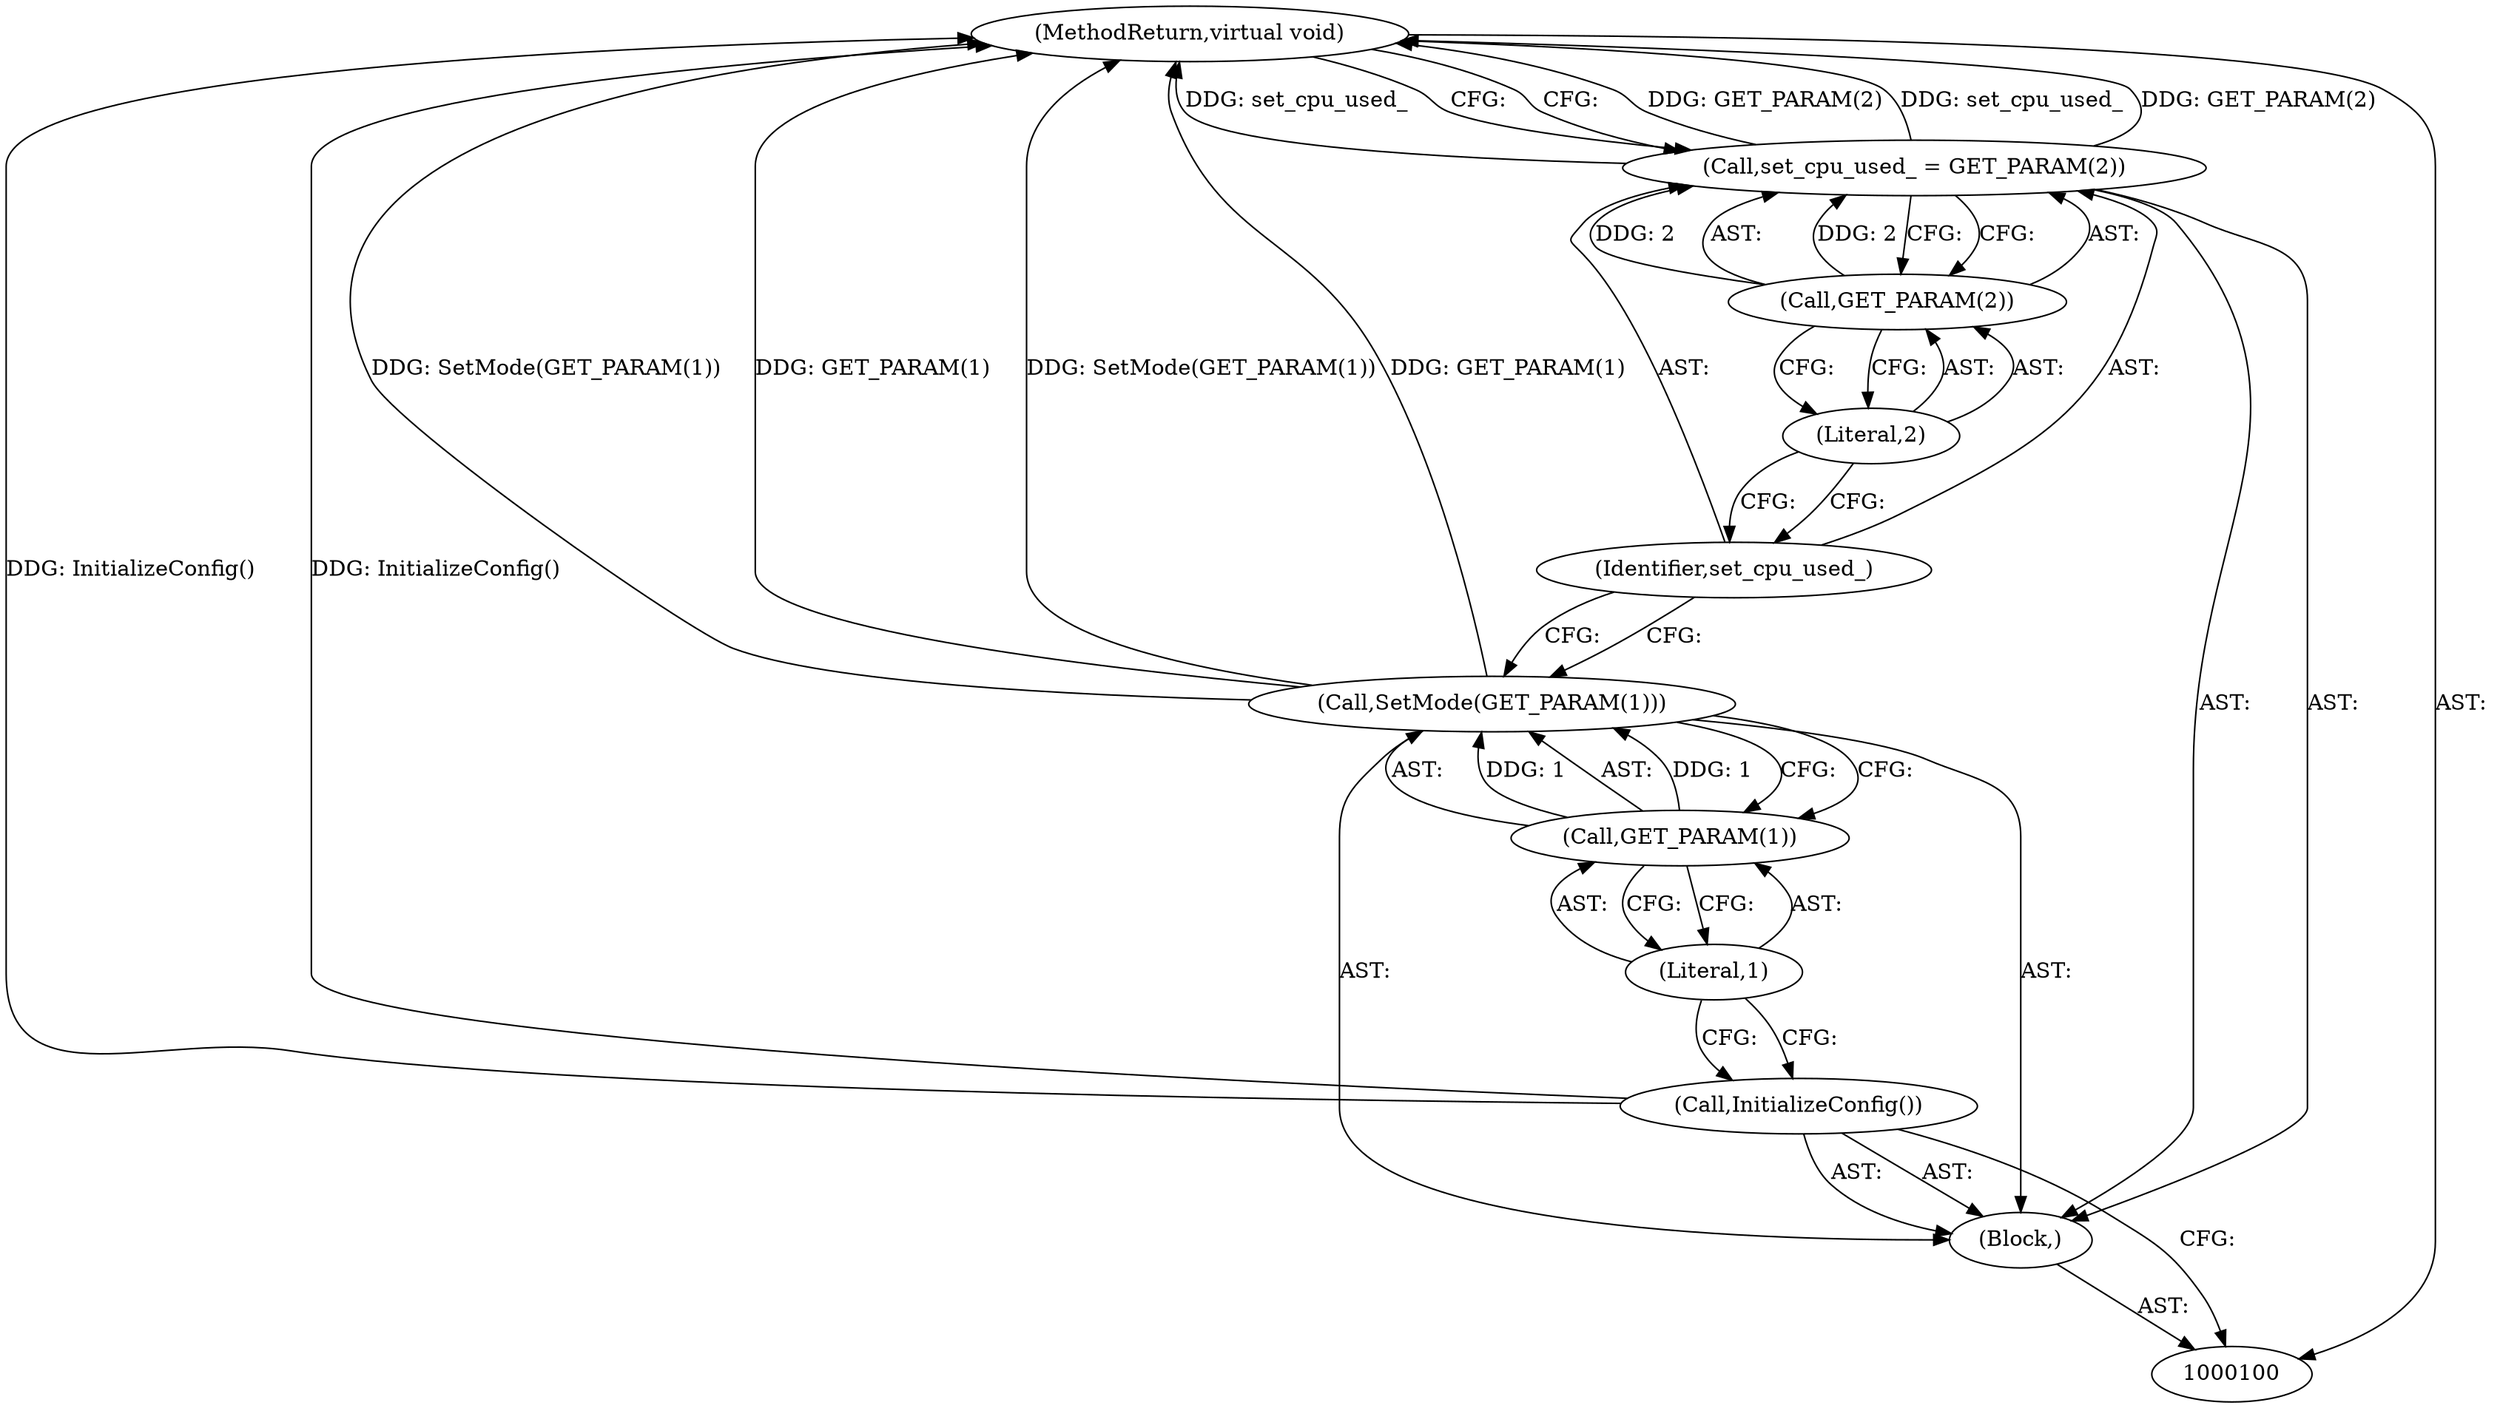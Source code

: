 digraph "1_Android_5a9753fca56f0eeb9f61e342b2fccffc364f9426_39" {
"1000101" [label="(Block,)"];
"1000110" [label="(MethodReturn,virtual void)"];
"1000102" [label="(Call,InitializeConfig())"];
"1000104" [label="(Call,GET_PARAM(1))"];
"1000105" [label="(Literal,1)"];
"1000103" [label="(Call,SetMode(GET_PARAM(1)))"];
"1000108" [label="(Call,GET_PARAM(2))"];
"1000109" [label="(Literal,2)"];
"1000106" [label="(Call,set_cpu_used_ = GET_PARAM(2))"];
"1000107" [label="(Identifier,set_cpu_used_)"];
"1000101" -> "1000100"  [label="AST: "];
"1000102" -> "1000101"  [label="AST: "];
"1000103" -> "1000101"  [label="AST: "];
"1000106" -> "1000101"  [label="AST: "];
"1000110" -> "1000100"  [label="AST: "];
"1000110" -> "1000106"  [label="CFG: "];
"1000106" -> "1000110"  [label="DDG: GET_PARAM(2)"];
"1000106" -> "1000110"  [label="DDG: set_cpu_used_"];
"1000103" -> "1000110"  [label="DDG: GET_PARAM(1)"];
"1000103" -> "1000110"  [label="DDG: SetMode(GET_PARAM(1))"];
"1000102" -> "1000110"  [label="DDG: InitializeConfig()"];
"1000102" -> "1000101"  [label="AST: "];
"1000102" -> "1000100"  [label="CFG: "];
"1000105" -> "1000102"  [label="CFG: "];
"1000102" -> "1000110"  [label="DDG: InitializeConfig()"];
"1000104" -> "1000103"  [label="AST: "];
"1000104" -> "1000105"  [label="CFG: "];
"1000105" -> "1000104"  [label="AST: "];
"1000103" -> "1000104"  [label="CFG: "];
"1000104" -> "1000103"  [label="DDG: 1"];
"1000105" -> "1000104"  [label="AST: "];
"1000105" -> "1000102"  [label="CFG: "];
"1000104" -> "1000105"  [label="CFG: "];
"1000103" -> "1000101"  [label="AST: "];
"1000103" -> "1000104"  [label="CFG: "];
"1000104" -> "1000103"  [label="AST: "];
"1000107" -> "1000103"  [label="CFG: "];
"1000103" -> "1000110"  [label="DDG: GET_PARAM(1)"];
"1000103" -> "1000110"  [label="DDG: SetMode(GET_PARAM(1))"];
"1000104" -> "1000103"  [label="DDG: 1"];
"1000108" -> "1000106"  [label="AST: "];
"1000108" -> "1000109"  [label="CFG: "];
"1000109" -> "1000108"  [label="AST: "];
"1000106" -> "1000108"  [label="CFG: "];
"1000108" -> "1000106"  [label="DDG: 2"];
"1000109" -> "1000108"  [label="AST: "];
"1000109" -> "1000107"  [label="CFG: "];
"1000108" -> "1000109"  [label="CFG: "];
"1000106" -> "1000101"  [label="AST: "];
"1000106" -> "1000108"  [label="CFG: "];
"1000107" -> "1000106"  [label="AST: "];
"1000108" -> "1000106"  [label="AST: "];
"1000110" -> "1000106"  [label="CFG: "];
"1000106" -> "1000110"  [label="DDG: GET_PARAM(2)"];
"1000106" -> "1000110"  [label="DDG: set_cpu_used_"];
"1000108" -> "1000106"  [label="DDG: 2"];
"1000107" -> "1000106"  [label="AST: "];
"1000107" -> "1000103"  [label="CFG: "];
"1000109" -> "1000107"  [label="CFG: "];
}
